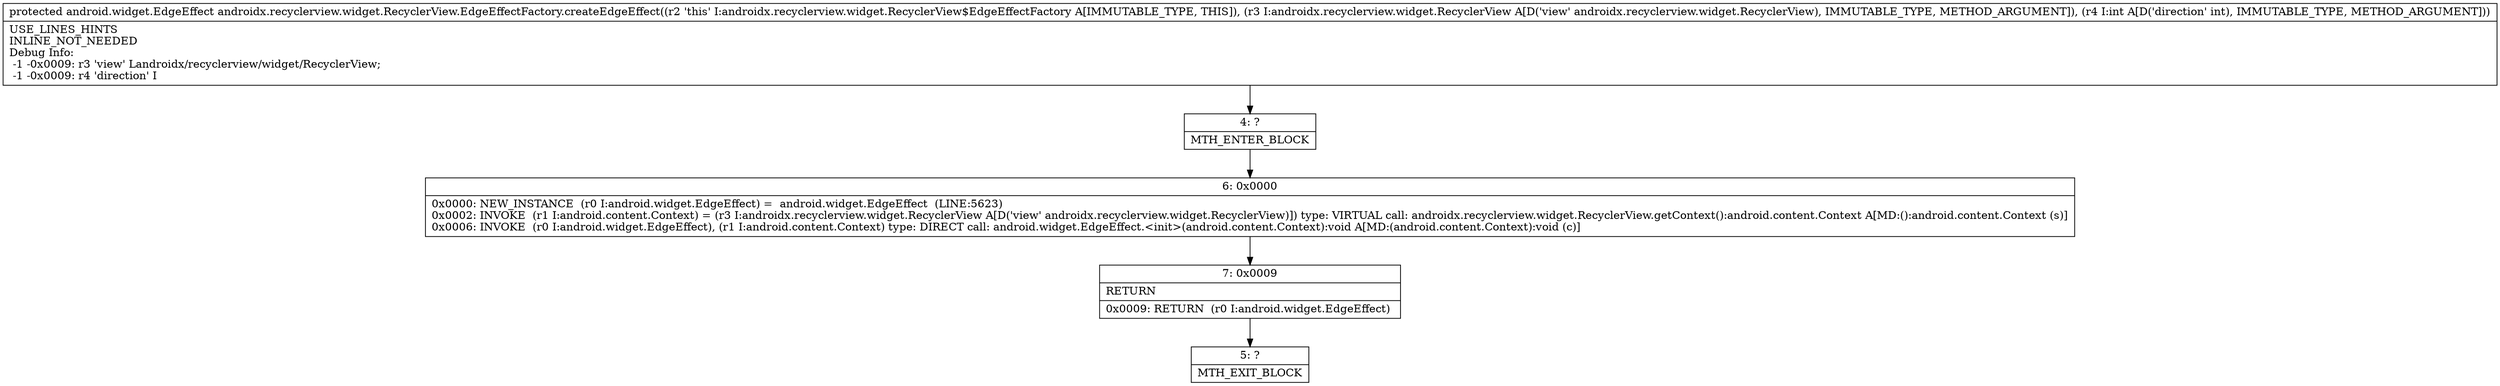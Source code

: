 digraph "CFG forandroidx.recyclerview.widget.RecyclerView.EdgeEffectFactory.createEdgeEffect(Landroidx\/recyclerview\/widget\/RecyclerView;I)Landroid\/widget\/EdgeEffect;" {
Node_4 [shape=record,label="{4\:\ ?|MTH_ENTER_BLOCK\l}"];
Node_6 [shape=record,label="{6\:\ 0x0000|0x0000: NEW_INSTANCE  (r0 I:android.widget.EdgeEffect) =  android.widget.EdgeEffect  (LINE:5623)\l0x0002: INVOKE  (r1 I:android.content.Context) = (r3 I:androidx.recyclerview.widget.RecyclerView A[D('view' androidx.recyclerview.widget.RecyclerView)]) type: VIRTUAL call: androidx.recyclerview.widget.RecyclerView.getContext():android.content.Context A[MD:():android.content.Context (s)]\l0x0006: INVOKE  (r0 I:android.widget.EdgeEffect), (r1 I:android.content.Context) type: DIRECT call: android.widget.EdgeEffect.\<init\>(android.content.Context):void A[MD:(android.content.Context):void (c)]\l}"];
Node_7 [shape=record,label="{7\:\ 0x0009|RETURN\l|0x0009: RETURN  (r0 I:android.widget.EdgeEffect) \l}"];
Node_5 [shape=record,label="{5\:\ ?|MTH_EXIT_BLOCK\l}"];
MethodNode[shape=record,label="{protected android.widget.EdgeEffect androidx.recyclerview.widget.RecyclerView.EdgeEffectFactory.createEdgeEffect((r2 'this' I:androidx.recyclerview.widget.RecyclerView$EdgeEffectFactory A[IMMUTABLE_TYPE, THIS]), (r3 I:androidx.recyclerview.widget.RecyclerView A[D('view' androidx.recyclerview.widget.RecyclerView), IMMUTABLE_TYPE, METHOD_ARGUMENT]), (r4 I:int A[D('direction' int), IMMUTABLE_TYPE, METHOD_ARGUMENT]))  | USE_LINES_HINTS\lINLINE_NOT_NEEDED\lDebug Info:\l  \-1 \-0x0009: r3 'view' Landroidx\/recyclerview\/widget\/RecyclerView;\l  \-1 \-0x0009: r4 'direction' I\l}"];
MethodNode -> Node_4;Node_4 -> Node_6;
Node_6 -> Node_7;
Node_7 -> Node_5;
}

